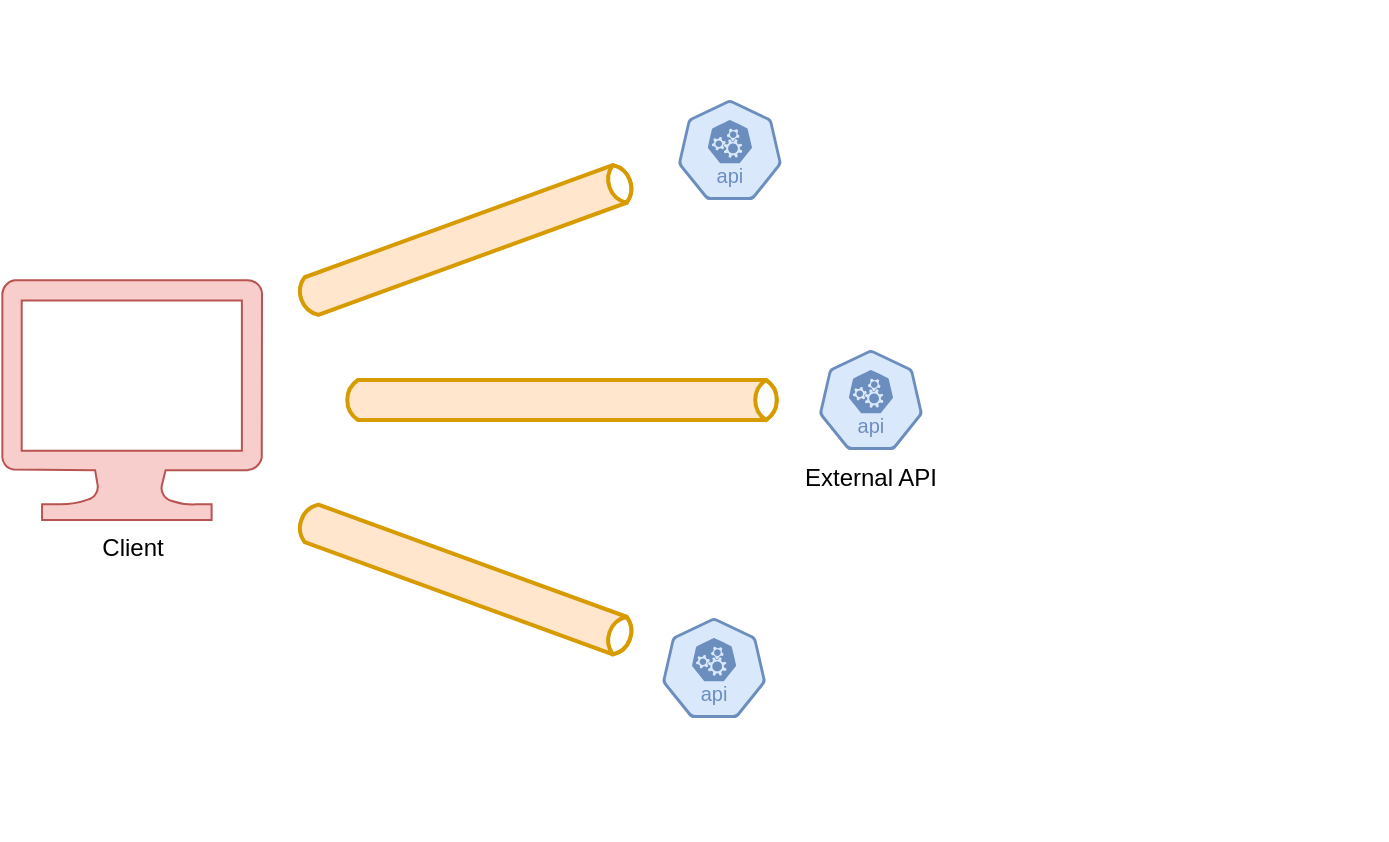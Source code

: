 <mxfile version="24.4.2" type="device">
  <diagram name="Pagina-1" id="XXQr2OYRq12gHdc28YKF">
    <mxGraphModel dx="1195" dy="622" grid="1" gridSize="10" guides="1" tooltips="1" connect="1" arrows="1" fold="1" page="1" pageScale="1" pageWidth="1169" pageHeight="827" math="0" shadow="0">
      <root>
        <mxCell id="0" />
        <mxCell id="1" parent="0" />
        <mxCell id="75-ADSfZtEvAGMfeSJ1X-12" value="" style="group" vertex="1" connectable="0" parent="1">
          <mxGeometry x="220" y="80" width="692.08" height="420" as="geometry" />
        </mxCell>
        <mxCell id="75-ADSfZtEvAGMfeSJ1X-13" value="Client" style="verticalLabelPosition=bottom;html=1;verticalAlign=top;align=center;strokeColor=#b85450;fillColor=#f8cecc;shape=mxgraph.azure.computer;pointerEvents=1;" vertex="1" parent="75-ADSfZtEvAGMfeSJ1X-12">
          <mxGeometry y="140" width="130" height="120" as="geometry" />
        </mxCell>
        <mxCell id="75-ADSfZtEvAGMfeSJ1X-14" value="" style="html=1;outlineConnect=0;fillColor=#ffe6cc;strokeColor=#d79b00;gradientDirection=north;strokeWidth=2;shape=mxgraph.networks.bus;gradientDirection=north;perimeter=backbonePerimeter;backboneSize=20;" vertex="1" parent="75-ADSfZtEvAGMfeSJ1X-12">
          <mxGeometry x="170" y="190" width="220" height="20" as="geometry" />
        </mxCell>
        <mxCell id="75-ADSfZtEvAGMfeSJ1X-16" value="" style="aspect=fixed;sketch=0;html=1;dashed=0;whitespace=wrap;verticalLabelPosition=bottom;verticalAlign=top;fillColor=#dae8fc;strokeColor=#6c8ebf;points=[[0.005,0.63,0],[0.1,0.2,0],[0.9,0.2,0],[0.5,0,0],[0.995,0.63,0],[0.72,0.99,0],[0.5,1,0],[0.28,0.99,0]];shape=mxgraph.kubernetes.icon2;kubernetesLabel=1;prIcon=api" vertex="1" parent="75-ADSfZtEvAGMfeSJ1X-12">
          <mxGeometry x="330" y="309" width="52.08" height="50" as="geometry" />
        </mxCell>
        <mxCell id="75-ADSfZtEvAGMfeSJ1X-17" value="External API" style="aspect=fixed;sketch=0;html=1;dashed=0;whitespace=wrap;verticalLabelPosition=bottom;verticalAlign=top;fillColor=#dae8fc;strokeColor=#6c8ebf;points=[[0.005,0.63,0],[0.1,0.2,0],[0.9,0.2,0],[0.5,0,0],[0.995,0.63,0],[0.72,0.99,0],[0.5,1,0],[0.28,0.99,0]];shape=mxgraph.kubernetes.icon2;kubernetesLabel=1;prIcon=api" vertex="1" parent="75-ADSfZtEvAGMfeSJ1X-12">
          <mxGeometry x="408.44" y="175" width="52.08" height="50" as="geometry" />
        </mxCell>
        <mxCell id="75-ADSfZtEvAGMfeSJ1X-18" value="" style="aspect=fixed;sketch=0;html=1;dashed=0;whitespace=wrap;verticalLabelPosition=bottom;verticalAlign=top;fillColor=#dae8fc;strokeColor=#6c8ebf;points=[[0.005,0.63,0],[0.1,0.2,0],[0.9,0.2,0],[0.5,0,0],[0.995,0.63,0],[0.72,0.99,0],[0.5,1,0],[0.28,0.99,0]];shape=mxgraph.kubernetes.icon2;kubernetesLabel=1;prIcon=api" vertex="1" parent="75-ADSfZtEvAGMfeSJ1X-12">
          <mxGeometry x="337.92" y="50" width="52.08" height="50" as="geometry" />
        </mxCell>
        <mxCell id="75-ADSfZtEvAGMfeSJ1X-25" value="" style="html=1;outlineConnect=0;fillColor=#ffe6cc;strokeColor=#d79b00;gradientDirection=north;strokeWidth=2;shape=mxgraph.networks.bus;gradientDirection=north;perimeter=backbonePerimeter;backboneSize=20;rotation=20;" vertex="1" parent="75-ADSfZtEvAGMfeSJ1X-12">
          <mxGeometry x="141.81" y="279.74" width="180" height="20" as="geometry" />
        </mxCell>
        <mxCell id="75-ADSfZtEvAGMfeSJ1X-26" value="" style="html=1;outlineConnect=0;fillColor=#ffe6cc;strokeColor=#d79b00;gradientDirection=north;strokeWidth=2;shape=mxgraph.networks.bus;gradientDirection=north;perimeter=backbonePerimeter;backboneSize=20;rotation=-20;" vertex="1" parent="75-ADSfZtEvAGMfeSJ1X-12">
          <mxGeometry x="141.81" y="110" width="180" height="20" as="geometry" />
        </mxCell>
      </root>
    </mxGraphModel>
  </diagram>
</mxfile>
